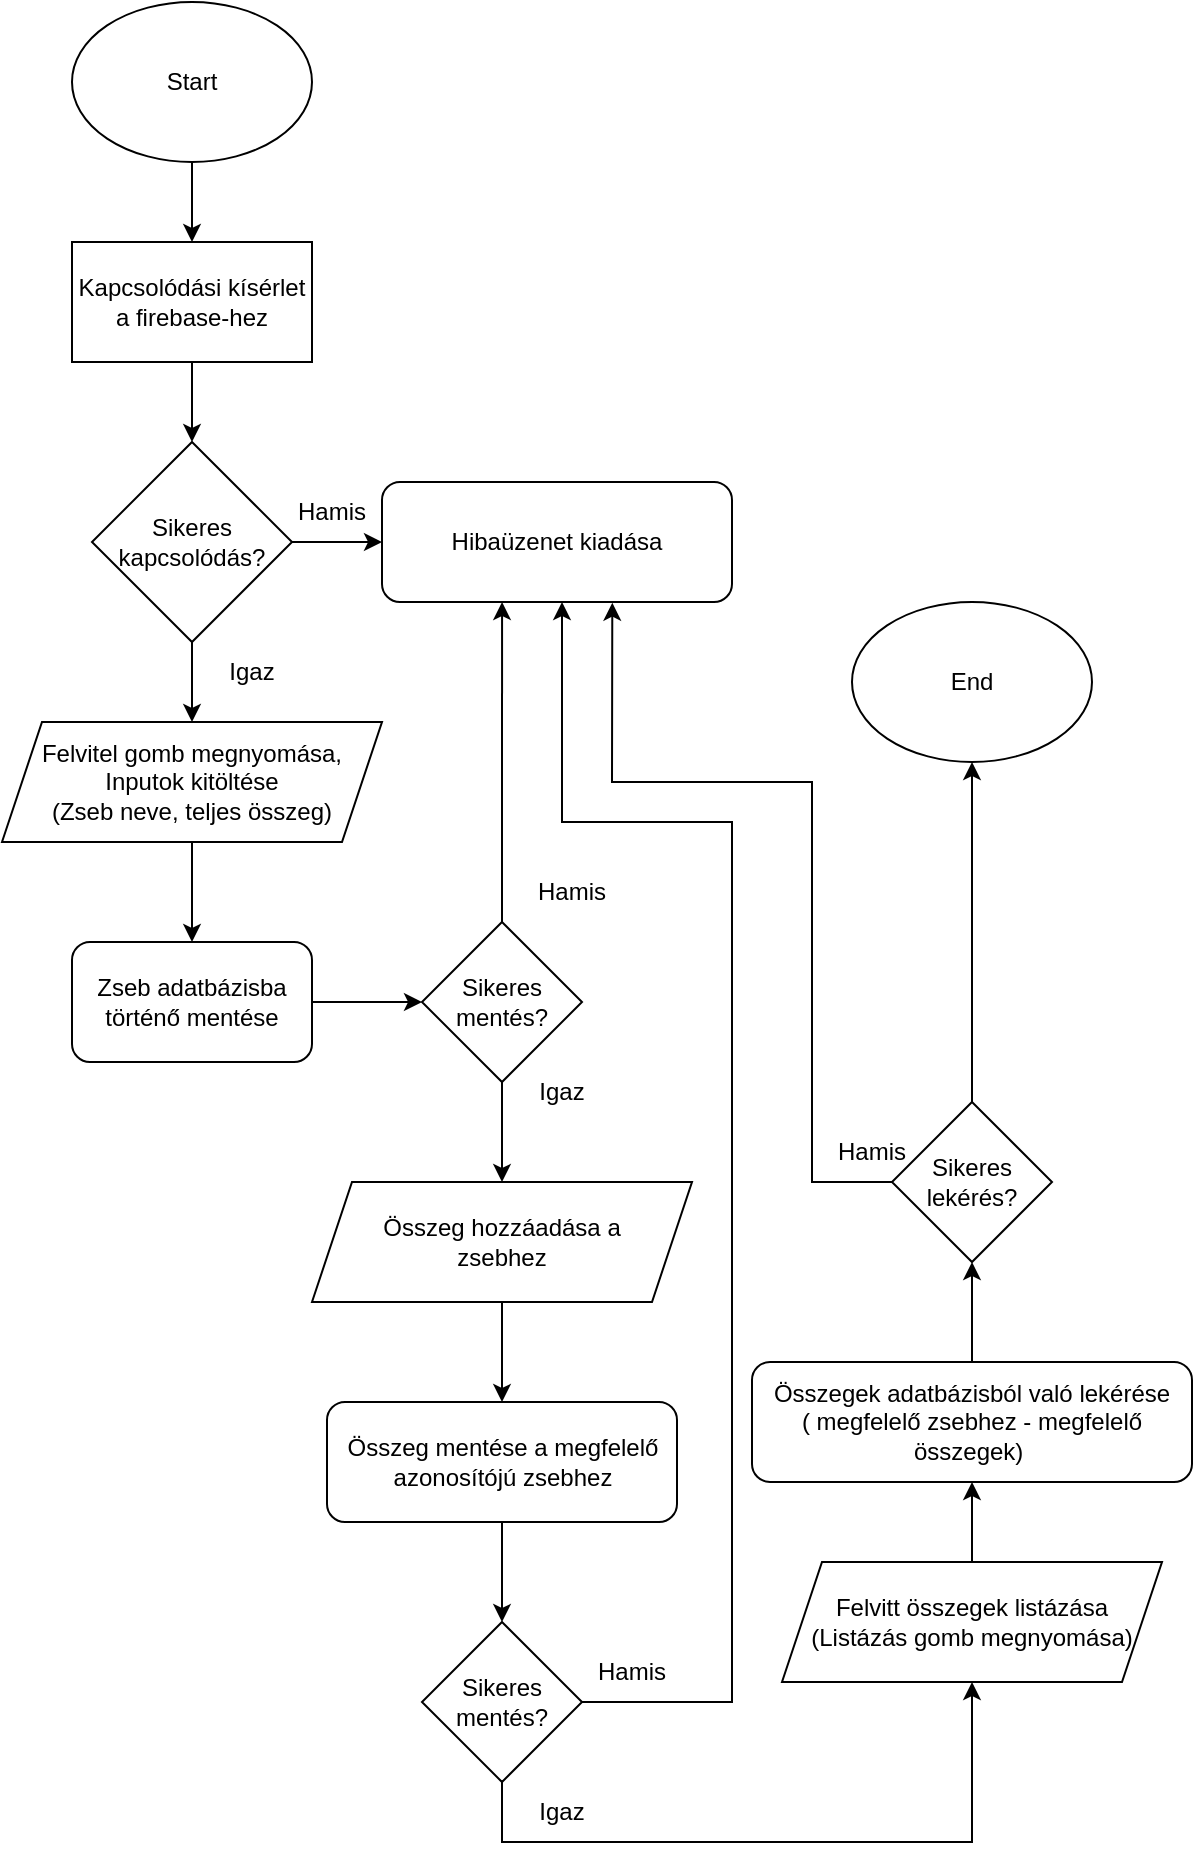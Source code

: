 <mxfile version="17.4.2" type="github">
  <diagram id="C5RBs43oDa-KdzZeNtuy" name="Page-1">
    <mxGraphModel dx="1887" dy="3391" grid="1" gridSize="10" guides="1" tooltips="1" connect="1" arrows="1" fold="1" page="1" pageScale="1" pageWidth="827" pageHeight="1169" math="0" shadow="0">
      <root>
        <mxCell id="WIyWlLk6GJQsqaUBKTNV-0" />
        <mxCell id="WIyWlLk6GJQsqaUBKTNV-1" parent="WIyWlLk6GJQsqaUBKTNV-0" />
        <mxCell id="6GIINme4O-2nHEcipaZt-0" value="Start" style="ellipse;whiteSpace=wrap;html=1;" vertex="1" parent="WIyWlLk6GJQsqaUBKTNV-1">
          <mxGeometry x="80" y="-1200" width="120" height="80" as="geometry" />
        </mxCell>
        <mxCell id="6GIINme4O-2nHEcipaZt-1" value="Kapcsolódási kísérlet a firebase-hez" style="rounded=0;whiteSpace=wrap;html=1;" vertex="1" parent="WIyWlLk6GJQsqaUBKTNV-1">
          <mxGeometry x="80" y="-1080" width="120" height="60" as="geometry" />
        </mxCell>
        <mxCell id="6GIINme4O-2nHEcipaZt-2" value="" style="endArrow=classic;html=1;rounded=0;exitX=0.5;exitY=1;exitDx=0;exitDy=0;entryX=0.5;entryY=0;entryDx=0;entryDy=0;" edge="1" parent="WIyWlLk6GJQsqaUBKTNV-1" source="6GIINme4O-2nHEcipaZt-0" target="6GIINme4O-2nHEcipaZt-1">
          <mxGeometry width="50" height="50" relative="1" as="geometry">
            <mxPoint x="390" y="-920" as="sourcePoint" />
            <mxPoint x="440" y="-970" as="targetPoint" />
          </mxGeometry>
        </mxCell>
        <mxCell id="6GIINme4O-2nHEcipaZt-3" value="Sikeres&lt;br&gt;kapcsolódás?" style="rhombus;whiteSpace=wrap;html=1;" vertex="1" parent="WIyWlLk6GJQsqaUBKTNV-1">
          <mxGeometry x="90" y="-980" width="100" height="100" as="geometry" />
        </mxCell>
        <mxCell id="6GIINme4O-2nHEcipaZt-4" value="" style="endArrow=classic;html=1;rounded=0;exitX=0.5;exitY=1;exitDx=0;exitDy=0;entryX=0.5;entryY=0;entryDx=0;entryDy=0;" edge="1" parent="WIyWlLk6GJQsqaUBKTNV-1" source="6GIINme4O-2nHEcipaZt-1" target="6GIINme4O-2nHEcipaZt-3">
          <mxGeometry width="50" height="50" relative="1" as="geometry">
            <mxPoint x="110" y="-950" as="sourcePoint" />
            <mxPoint x="160" y="-1000" as="targetPoint" />
          </mxGeometry>
        </mxCell>
        <mxCell id="6GIINme4O-2nHEcipaZt-5" value="Hibaüzenet kiadása" style="rounded=1;whiteSpace=wrap;html=1;" vertex="1" parent="WIyWlLk6GJQsqaUBKTNV-1">
          <mxGeometry x="235" y="-960" width="175" height="60" as="geometry" />
        </mxCell>
        <mxCell id="6GIINme4O-2nHEcipaZt-6" value="" style="endArrow=classic;html=1;rounded=0;exitX=1;exitY=0.5;exitDx=0;exitDy=0;entryX=0;entryY=0.5;entryDx=0;entryDy=0;" edge="1" parent="WIyWlLk6GJQsqaUBKTNV-1" source="6GIINme4O-2nHEcipaZt-3" target="6GIINme4O-2nHEcipaZt-5">
          <mxGeometry width="50" height="50" relative="1" as="geometry">
            <mxPoint x="200" y="-790" as="sourcePoint" />
            <mxPoint x="250" y="-840" as="targetPoint" />
          </mxGeometry>
        </mxCell>
        <mxCell id="6GIINme4O-2nHEcipaZt-7" value="" style="endArrow=classic;html=1;rounded=0;exitX=0.5;exitY=1;exitDx=0;exitDy=0;" edge="1" parent="WIyWlLk6GJQsqaUBKTNV-1" source="6GIINme4O-2nHEcipaZt-3">
          <mxGeometry width="50" height="50" relative="1" as="geometry">
            <mxPoint x="150" y="-810" as="sourcePoint" />
            <mxPoint x="140" y="-840" as="targetPoint" />
          </mxGeometry>
        </mxCell>
        <mxCell id="6GIINme4O-2nHEcipaZt-15" value="" style="edgeStyle=orthogonalEdgeStyle;rounded=0;orthogonalLoop=1;jettySize=auto;html=1;exitX=0.5;exitY=1;exitDx=0;exitDy=0;" edge="1" parent="WIyWlLk6GJQsqaUBKTNV-1" source="6GIINme4O-2nHEcipaZt-8" target="6GIINme4O-2nHEcipaZt-14">
          <mxGeometry relative="1" as="geometry">
            <Array as="points">
              <mxPoint x="125" y="-700" />
            </Array>
          </mxGeometry>
        </mxCell>
        <mxCell id="6GIINme4O-2nHEcipaZt-8" value="Felvitel gomb megnyomása,&lt;br&gt;Inputok kitöltése&lt;br&gt;(Zseb neve, teljes összeg)" style="shape=parallelogram;perimeter=parallelogramPerimeter;whiteSpace=wrap;html=1;fixedSize=1;" vertex="1" parent="WIyWlLk6GJQsqaUBKTNV-1">
          <mxGeometry x="45" y="-840" width="190" height="60" as="geometry" />
        </mxCell>
        <mxCell id="6GIINme4O-2nHEcipaZt-9" value="Hamis" style="text;html=1;strokeColor=none;fillColor=none;align=center;verticalAlign=middle;whiteSpace=wrap;rounded=0;" vertex="1" parent="WIyWlLk6GJQsqaUBKTNV-1">
          <mxGeometry x="180" y="-960" width="60" height="30" as="geometry" />
        </mxCell>
        <mxCell id="6GIINme4O-2nHEcipaZt-10" value="Igaz" style="text;html=1;strokeColor=none;fillColor=none;align=center;verticalAlign=middle;whiteSpace=wrap;rounded=0;" vertex="1" parent="WIyWlLk6GJQsqaUBKTNV-1">
          <mxGeometry x="140" y="-880" width="60" height="30" as="geometry" />
        </mxCell>
        <mxCell id="6GIINme4O-2nHEcipaZt-16" style="edgeStyle=orthogonalEdgeStyle;rounded=0;orthogonalLoop=1;jettySize=auto;html=1;entryX=0;entryY=0.5;entryDx=0;entryDy=0;" edge="1" parent="WIyWlLk6GJQsqaUBKTNV-1" source="6GIINme4O-2nHEcipaZt-14" target="6GIINme4O-2nHEcipaZt-17">
          <mxGeometry relative="1" as="geometry">
            <mxPoint x="350" y="-700" as="targetPoint" />
          </mxGeometry>
        </mxCell>
        <mxCell id="6GIINme4O-2nHEcipaZt-14" value="Zseb adatbázisba történő mentése" style="rounded=1;whiteSpace=wrap;html=1;" vertex="1" parent="WIyWlLk6GJQsqaUBKTNV-1">
          <mxGeometry x="80" y="-730" width="120" height="60" as="geometry" />
        </mxCell>
        <mxCell id="6GIINme4O-2nHEcipaZt-18" style="edgeStyle=orthogonalEdgeStyle;rounded=0;orthogonalLoop=1;jettySize=auto;html=1;exitX=0.5;exitY=0;exitDx=0;exitDy=0;entryX=0.343;entryY=1;entryDx=0;entryDy=0;entryPerimeter=0;" edge="1" parent="WIyWlLk6GJQsqaUBKTNV-1" source="6GIINme4O-2nHEcipaZt-17" target="6GIINme4O-2nHEcipaZt-5">
          <mxGeometry relative="1" as="geometry">
            <mxPoint x="320" y="-900" as="targetPoint" />
          </mxGeometry>
        </mxCell>
        <mxCell id="6GIINme4O-2nHEcipaZt-17" value="Sikeres mentés?" style="rhombus;whiteSpace=wrap;html=1;" vertex="1" parent="WIyWlLk6GJQsqaUBKTNV-1">
          <mxGeometry x="255" y="-740" width="80" height="80" as="geometry" />
        </mxCell>
        <mxCell id="6GIINme4O-2nHEcipaZt-19" value="Hamis" style="text;html=1;strokeColor=none;fillColor=none;align=center;verticalAlign=middle;whiteSpace=wrap;rounded=0;" vertex="1" parent="WIyWlLk6GJQsqaUBKTNV-1">
          <mxGeometry x="300" y="-770" width="60" height="30" as="geometry" />
        </mxCell>
        <mxCell id="6GIINme4O-2nHEcipaZt-20" value="" style="endArrow=classic;html=1;rounded=0;exitX=0.5;exitY=1;exitDx=0;exitDy=0;" edge="1" parent="WIyWlLk6GJQsqaUBKTNV-1" source="6GIINme4O-2nHEcipaZt-17">
          <mxGeometry width="50" height="50" relative="1" as="geometry">
            <mxPoint x="290" y="-620" as="sourcePoint" />
            <mxPoint x="295" y="-610" as="targetPoint" />
          </mxGeometry>
        </mxCell>
        <mxCell id="6GIINme4O-2nHEcipaZt-23" style="edgeStyle=orthogonalEdgeStyle;rounded=0;orthogonalLoop=1;jettySize=auto;html=1;entryX=0.5;entryY=0;entryDx=0;entryDy=0;" edge="1" parent="WIyWlLk6GJQsqaUBKTNV-1" source="6GIINme4O-2nHEcipaZt-21" target="6GIINme4O-2nHEcipaZt-22">
          <mxGeometry relative="1" as="geometry" />
        </mxCell>
        <mxCell id="6GIINme4O-2nHEcipaZt-21" value="Összeg hozzáadása a &lt;br&gt;zsebhez" style="shape=parallelogram;perimeter=parallelogramPerimeter;whiteSpace=wrap;html=1;fixedSize=1;" vertex="1" parent="WIyWlLk6GJQsqaUBKTNV-1">
          <mxGeometry x="200" y="-610" width="190" height="60" as="geometry" />
        </mxCell>
        <mxCell id="6GIINme4O-2nHEcipaZt-26" style="edgeStyle=orthogonalEdgeStyle;rounded=0;orthogonalLoop=1;jettySize=auto;html=1;entryX=0.5;entryY=0;entryDx=0;entryDy=0;" edge="1" parent="WIyWlLk6GJQsqaUBKTNV-1" source="6GIINme4O-2nHEcipaZt-22" target="6GIINme4O-2nHEcipaZt-24">
          <mxGeometry relative="1" as="geometry" />
        </mxCell>
        <mxCell id="6GIINme4O-2nHEcipaZt-22" value="Összeg mentése a megfelelő azonosítójú zsebhez" style="rounded=1;whiteSpace=wrap;html=1;" vertex="1" parent="WIyWlLk6GJQsqaUBKTNV-1">
          <mxGeometry x="207.5" y="-500" width="175" height="60" as="geometry" />
        </mxCell>
        <mxCell id="6GIINme4O-2nHEcipaZt-27" style="edgeStyle=orthogonalEdgeStyle;rounded=0;orthogonalLoop=1;jettySize=auto;html=1;" edge="1" parent="WIyWlLk6GJQsqaUBKTNV-1" source="6GIINme4O-2nHEcipaZt-24">
          <mxGeometry relative="1" as="geometry">
            <mxPoint x="325" y="-900" as="targetPoint" />
            <Array as="points">
              <mxPoint x="410" y="-350" />
              <mxPoint x="410" y="-790" />
              <mxPoint x="325" y="-790" />
            </Array>
          </mxGeometry>
        </mxCell>
        <mxCell id="6GIINme4O-2nHEcipaZt-24" value="Sikeres mentés?" style="rhombus;whiteSpace=wrap;html=1;" vertex="1" parent="WIyWlLk6GJQsqaUBKTNV-1">
          <mxGeometry x="255" y="-390" width="80" height="80" as="geometry" />
        </mxCell>
        <mxCell id="6GIINme4O-2nHEcipaZt-28" value="" style="endArrow=classic;html=1;rounded=0;exitX=0.5;exitY=1;exitDx=0;exitDy=0;entryX=0.5;entryY=1;entryDx=0;entryDy=0;" edge="1" parent="WIyWlLk6GJQsqaUBKTNV-1" source="6GIINme4O-2nHEcipaZt-24" target="6GIINme4O-2nHEcipaZt-33">
          <mxGeometry width="50" height="50" relative="1" as="geometry">
            <mxPoint x="340" y="-280" as="sourcePoint" />
            <mxPoint x="520" y="-360" as="targetPoint" />
            <Array as="points">
              <mxPoint x="295" y="-280" />
              <mxPoint x="530" y="-280" />
            </Array>
          </mxGeometry>
        </mxCell>
        <mxCell id="6GIINme4O-2nHEcipaZt-29" value="Hamis" style="text;html=1;strokeColor=none;fillColor=none;align=center;verticalAlign=middle;whiteSpace=wrap;rounded=0;" vertex="1" parent="WIyWlLk6GJQsqaUBKTNV-1">
          <mxGeometry x="330" y="-380" width="60" height="30" as="geometry" />
        </mxCell>
        <mxCell id="6GIINme4O-2nHEcipaZt-30" value="Igaz" style="text;html=1;strokeColor=none;fillColor=none;align=center;verticalAlign=middle;whiteSpace=wrap;rounded=0;" vertex="1" parent="WIyWlLk6GJQsqaUBKTNV-1">
          <mxGeometry x="295" y="-670" width="60" height="30" as="geometry" />
        </mxCell>
        <mxCell id="6GIINme4O-2nHEcipaZt-31" value="Igaz" style="text;html=1;strokeColor=none;fillColor=none;align=center;verticalAlign=middle;whiteSpace=wrap;rounded=0;" vertex="1" parent="WIyWlLk6GJQsqaUBKTNV-1">
          <mxGeometry x="295" y="-310" width="60" height="30" as="geometry" />
        </mxCell>
        <mxCell id="6GIINme4O-2nHEcipaZt-35" style="edgeStyle=orthogonalEdgeStyle;rounded=0;orthogonalLoop=1;jettySize=auto;html=1;entryX=0.5;entryY=1;entryDx=0;entryDy=0;exitX=0.5;exitY=0;exitDx=0;exitDy=0;" edge="1" parent="WIyWlLk6GJQsqaUBKTNV-1" source="6GIINme4O-2nHEcipaZt-33" target="6GIINme4O-2nHEcipaZt-34">
          <mxGeometry relative="1" as="geometry" />
        </mxCell>
        <mxCell id="6GIINme4O-2nHEcipaZt-33" value="Felvitt összegek listázása&lt;br&gt;(Listázás gomb megnyomása)" style="shape=parallelogram;perimeter=parallelogramPerimeter;whiteSpace=wrap;html=1;fixedSize=1;" vertex="1" parent="WIyWlLk6GJQsqaUBKTNV-1">
          <mxGeometry x="435" y="-420" width="190" height="60" as="geometry" />
        </mxCell>
        <mxCell id="6GIINme4O-2nHEcipaZt-34" value="Összegek adatbázisból való lekérése &lt;br&gt;( megfelelő zsebhez - megfelelő összegek)&amp;nbsp;" style="rounded=1;whiteSpace=wrap;html=1;" vertex="1" parent="WIyWlLk6GJQsqaUBKTNV-1">
          <mxGeometry x="420" y="-520" width="220" height="60" as="geometry" />
        </mxCell>
        <mxCell id="6GIINme4O-2nHEcipaZt-41" style="edgeStyle=orthogonalEdgeStyle;rounded=0;orthogonalLoop=1;jettySize=auto;html=1;entryX=0.5;entryY=1;entryDx=0;entryDy=0;" edge="1" parent="WIyWlLk6GJQsqaUBKTNV-1" source="6GIINme4O-2nHEcipaZt-36" target="6GIINme4O-2nHEcipaZt-40">
          <mxGeometry relative="1" as="geometry">
            <mxPoint x="530" y="-820.0" as="targetPoint" />
          </mxGeometry>
        </mxCell>
        <mxCell id="6GIINme4O-2nHEcipaZt-36" value="Sikeres lekérés?" style="rhombus;whiteSpace=wrap;html=1;" vertex="1" parent="WIyWlLk6GJQsqaUBKTNV-1">
          <mxGeometry x="490" y="-650" width="80" height="80" as="geometry" />
        </mxCell>
        <mxCell id="6GIINme4O-2nHEcipaZt-37" value="" style="endArrow=classic;html=1;rounded=0;exitX=0.5;exitY=0;exitDx=0;exitDy=0;entryX=0.5;entryY=1;entryDx=0;entryDy=0;" edge="1" parent="WIyWlLk6GJQsqaUBKTNV-1" source="6GIINme4O-2nHEcipaZt-34" target="6GIINme4O-2nHEcipaZt-36">
          <mxGeometry width="50" height="50" relative="1" as="geometry">
            <mxPoint x="640" y="-520" as="sourcePoint" />
            <mxPoint x="690" y="-570" as="targetPoint" />
          </mxGeometry>
        </mxCell>
        <mxCell id="6GIINme4O-2nHEcipaZt-38" value="" style="endArrow=classic;html=1;rounded=0;exitX=0;exitY=0.5;exitDx=0;exitDy=0;entryX=0.658;entryY=1.006;entryDx=0;entryDy=0;entryPerimeter=0;" edge="1" parent="WIyWlLk6GJQsqaUBKTNV-1" source="6GIINme4O-2nHEcipaZt-36" target="6GIINme4O-2nHEcipaZt-5">
          <mxGeometry width="50" height="50" relative="1" as="geometry">
            <mxPoint x="390" y="-680" as="sourcePoint" />
            <mxPoint x="390" y="-890" as="targetPoint" />
            <Array as="points">
              <mxPoint x="450" y="-610" />
              <mxPoint x="450" y="-810" />
              <mxPoint x="350" y="-810" />
            </Array>
          </mxGeometry>
        </mxCell>
        <mxCell id="6GIINme4O-2nHEcipaZt-39" value="Hamis" style="text;html=1;strokeColor=none;fillColor=none;align=center;verticalAlign=middle;whiteSpace=wrap;rounded=0;" vertex="1" parent="WIyWlLk6GJQsqaUBKTNV-1">
          <mxGeometry x="450" y="-640" width="60" height="30" as="geometry" />
        </mxCell>
        <mxCell id="6GIINme4O-2nHEcipaZt-40" value="End" style="ellipse;whiteSpace=wrap;html=1;" vertex="1" parent="WIyWlLk6GJQsqaUBKTNV-1">
          <mxGeometry x="470" y="-900" width="120" height="80" as="geometry" />
        </mxCell>
      </root>
    </mxGraphModel>
  </diagram>
</mxfile>
